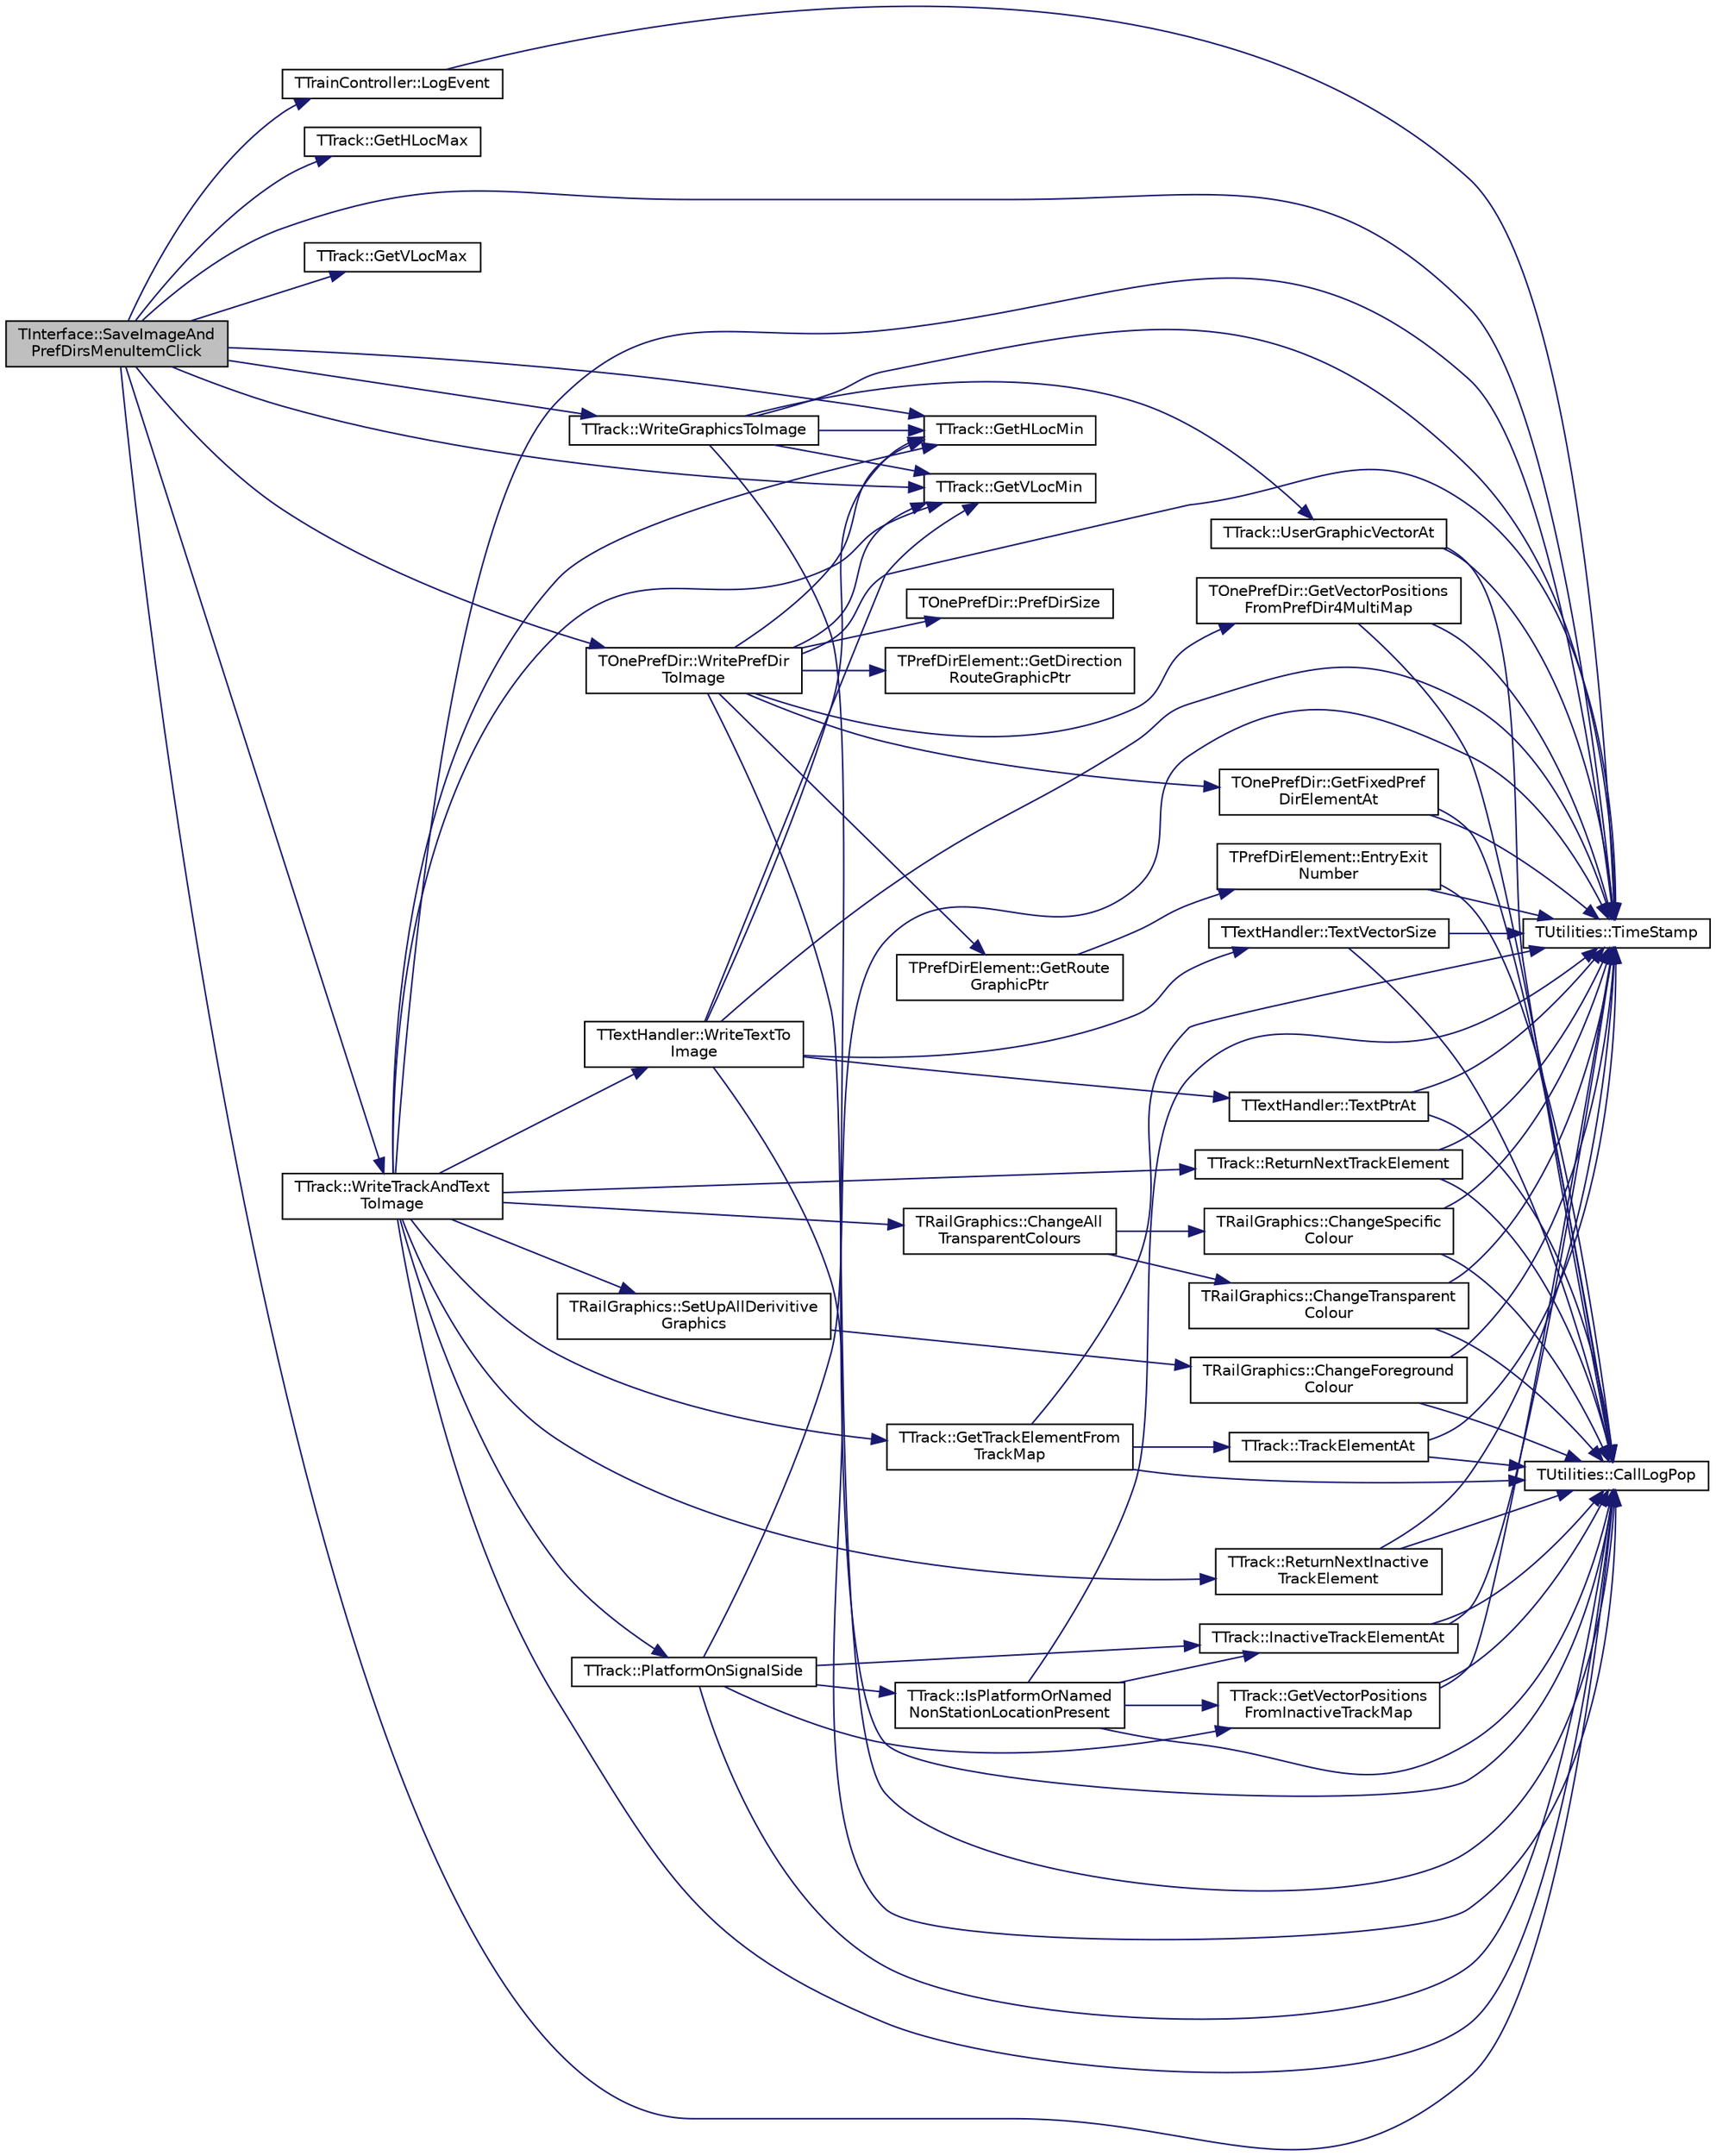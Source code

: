 digraph "TInterface::SaveImageAndPrefDirsMenuItemClick"
{
 // INTERACTIVE_SVG=YES
 // LATEX_PDF_SIZE
  edge [fontname="Helvetica",fontsize="10",labelfontname="Helvetica",labelfontsize="10"];
  node [fontname="Helvetica",fontsize="10",shape=record];
  rankdir="LR";
  Node1 [label="TInterface::SaveImageAnd\lPrefDirsMenuItemClick",height=0.2,width=0.4,color="black", fillcolor="grey75", style="filled", fontcolor="black",tooltip=" "];
  Node1 -> Node2 [color="midnightblue",fontsize="10",style="solid",fontname="Helvetica"];
  Node2 [label="TUtilities::CallLogPop",height=0.2,width=0.4,color="black", fillcolor="white", style="filled",URL="$class_t_utilities.html#ae1eddca13cc3c492839e131f40ec21c0",tooltip="pops the last entry off the call stack, throws an error if called when empty"];
  Node1 -> Node3 [color="midnightblue",fontsize="10",style="solid",fontname="Helvetica"];
  Node3 [label="TTrack::GetHLocMax",height=0.2,width=0.4,color="black", fillcolor="white", style="filled",URL="$class_t_track.html#a750354d5deccaf7ccdbe8afe8f0f8e35",tooltip=" "];
  Node1 -> Node4 [color="midnightblue",fontsize="10",style="solid",fontname="Helvetica"];
  Node4 [label="TTrack::GetHLocMin",height=0.2,width=0.4,color="black", fillcolor="white", style="filled",URL="$class_t_track.html#a5d25871e34f26d3c4c878fd4707ed375",tooltip=" "];
  Node1 -> Node5 [color="midnightblue",fontsize="10",style="solid",fontname="Helvetica"];
  Node5 [label="TTrack::GetVLocMax",height=0.2,width=0.4,color="black", fillcolor="white", style="filled",URL="$class_t_track.html#a5c13595c171f5c7e4aaa6dfc18f4359f",tooltip=" "];
  Node1 -> Node6 [color="midnightblue",fontsize="10",style="solid",fontname="Helvetica"];
  Node6 [label="TTrack::GetVLocMin",height=0.2,width=0.4,color="black", fillcolor="white", style="filled",URL="$class_t_track.html#ac42bd1e1e148a91396310b1077d2d8e0",tooltip=" "];
  Node1 -> Node7 [color="midnightblue",fontsize="10",style="solid",fontname="Helvetica"];
  Node7 [label="TTrainController::LogEvent",height=0.2,width=0.4,color="black", fillcolor="white", style="filled",URL="$class_t_train_controller.html#ac88477499edd24550fae9b90b5561ed1",tooltip="store Str to the event log - moved from TUtilities for v0.6 so can record the tt clock value"];
  Node7 -> Node8 [color="midnightblue",fontsize="10",style="solid",fontname="Helvetica"];
  Node8 [label="TUtilities::TimeStamp",height=0.2,width=0.4,color="black", fillcolor="white", style="filled",URL="$class_t_utilities.html#a34bd6bb5305bc29afdf424f6d35a921c",tooltip="creates a string of the form 'hh:mm:ss' for use in call & event logging"];
  Node1 -> Node8 [color="midnightblue",fontsize="10",style="solid",fontname="Helvetica"];
  Node1 -> Node9 [color="midnightblue",fontsize="10",style="solid",fontname="Helvetica"];
  Node9 [label="TTrack::WriteGraphicsToImage",height=0.2,width=0.4,color="black", fillcolor="white", style="filled",URL="$class_t_track.html#a344403558e6e8c931b0fe615f930081b",tooltip="Called by SaveImageNoGridMenuItemClick, SaveImageAndGridMenuItemClick amd SaveImageAndPrefDirsMenuIte..."];
  Node9 -> Node2 [color="midnightblue",fontsize="10",style="solid",fontname="Helvetica"];
  Node9 -> Node4 [color="midnightblue",fontsize="10",style="solid",fontname="Helvetica"];
  Node9 -> Node6 [color="midnightblue",fontsize="10",style="solid",fontname="Helvetica"];
  Node9 -> Node8 [color="midnightblue",fontsize="10",style="solid",fontname="Helvetica"];
  Node9 -> Node10 [color="midnightblue",fontsize="10",style="solid",fontname="Helvetica"];
  Node10 [label="TTrack::UserGraphicVectorAt",height=0.2,width=0.4,color="black", fillcolor="white", style="filled",URL="$class_t_track.html#a1092232428ee654facf8f53340c13f74",tooltip="A range-checked version of UserGraphicVector.at(At)"];
  Node10 -> Node2 [color="midnightblue",fontsize="10",style="solid",fontname="Helvetica"];
  Node10 -> Node8 [color="midnightblue",fontsize="10",style="solid",fontname="Helvetica"];
  Node1 -> Node11 [color="midnightblue",fontsize="10",style="solid",fontname="Helvetica"];
  Node11 [label="TOnePrefDir::WritePrefDir\lToImage",height=0.2,width=0.4,color="black", fillcolor="white", style="filled",URL="$class_t_one_pref_dir.html#af87440e0ace47b20c8a874c51b314064",tooltip="Used when creating a bitmap image to display preferred directions (as on screen during 'Set preferred..."];
  Node11 -> Node2 [color="midnightblue",fontsize="10",style="solid",fontname="Helvetica"];
  Node11 -> Node12 [color="midnightblue",fontsize="10",style="solid",fontname="Helvetica"];
  Node12 [label="TPrefDirElement::GetDirection\lRouteGraphicPtr",height=0.2,width=0.4,color="black", fillcolor="white", style="filled",URL="$class_t_pref_dir_element.html#a3a31ae39854d89213a06010dcb8d2b34",tooltip="picks up the green or red route direction graphic"];
  Node11 -> Node13 [color="midnightblue",fontsize="10",style="solid",fontname="Helvetica"];
  Node13 [label="TOnePrefDir::GetFixedPref\lDirElementAt",height=0.2,width=0.4,color="black", fillcolor="white", style="filled",URL="$class_t_one_pref_dir.html#a5b67e5aaa86d324229aedc68f32f32b8",tooltip="Return a non-modifiable element at PrefDirVector position 'At'."];
  Node13 -> Node2 [color="midnightblue",fontsize="10",style="solid",fontname="Helvetica"];
  Node13 -> Node8 [color="midnightblue",fontsize="10",style="solid",fontname="Helvetica"];
  Node11 -> Node4 [color="midnightblue",fontsize="10",style="solid",fontname="Helvetica"];
  Node11 -> Node14 [color="midnightblue",fontsize="10",style="solid",fontname="Helvetica"];
  Node14 [label="TPrefDirElement::GetRoute\lGraphicPtr",height=0.2,width=0.4,color="black", fillcolor="white", style="filled",URL="$class_t_pref_dir_element.html#acc8674681c7b4eda8ce8551abdae9680",tooltip="picks up the appropriate route graphic"];
  Node14 -> Node15 [color="midnightblue",fontsize="10",style="solid",fontname="Helvetica"];
  Node15 [label="TPrefDirElement::EntryExit\lNumber",height=0.2,width=0.4,color="black", fillcolor="white", style="filled",URL="$class_t_pref_dir_element.html#ae8ee9f59578f80d23aebfdb9fff041d4",tooltip="determines and loads EXNumber (see above)"];
  Node15 -> Node2 [color="midnightblue",fontsize="10",style="solid",fontname="Helvetica"];
  Node15 -> Node8 [color="midnightblue",fontsize="10",style="solid",fontname="Helvetica"];
  Node11 -> Node16 [color="midnightblue",fontsize="10",style="solid",fontname="Helvetica"];
  Node16 [label="TOnePrefDir::GetVectorPositions\lFromPrefDir4MultiMap",height=0.2,width=0.4,color="black", fillcolor="white", style="filled",URL="$class_t_one_pref_dir.html#a820f6cc109de519289e6a63dac835ebc",tooltip="Return up to 4 vector positions for a given HLoc & VLoc; unused values return -1."];
  Node16 -> Node2 [color="midnightblue",fontsize="10",style="solid",fontname="Helvetica"];
  Node16 -> Node8 [color="midnightblue",fontsize="10",style="solid",fontname="Helvetica"];
  Node11 -> Node6 [color="midnightblue",fontsize="10",style="solid",fontname="Helvetica"];
  Node11 -> Node17 [color="midnightblue",fontsize="10",style="solid",fontname="Helvetica"];
  Node17 [label="TOnePrefDir::PrefDirSize",height=0.2,width=0.4,color="black", fillcolor="white", style="filled",URL="$class_t_one_pref_dir.html#a29d013bf730e23d27fdb2c390e3a14da",tooltip="Return the vector size."];
  Node11 -> Node8 [color="midnightblue",fontsize="10",style="solid",fontname="Helvetica"];
  Node1 -> Node18 [color="midnightblue",fontsize="10",style="solid",fontname="Helvetica"];
  Node18 [label="TTrack::WriteTrackAndText\lToImage",height=0.2,width=0.4,color="black", fillcolor="white", style="filled",URL="$class_t_track.html#a909e96ff6b77c266ab82313e30018cd4",tooltip="Called by TInterface::SaveImageNoGrid1Click, TInterface::SaveImageAndGrid1Click and TInterface::SaveI..."];
  Node18 -> Node2 [color="midnightblue",fontsize="10",style="solid",fontname="Helvetica"];
  Node18 -> Node19 [color="midnightblue",fontsize="10",style="solid",fontname="Helvetica"];
  Node19 [label="TRailGraphics::ChangeAll\lTransparentColours",height=0.2,width=0.4,color="black", fillcolor="white", style="filled",URL="$class_t_rail_graphics.html#a5121c6d8b8fa69eefc293ca51cddce88",tooltip="Uses 'ChangeTransparentColour' method to change each graphic in turn."];
  Node19 -> Node20 [color="midnightblue",fontsize="10",style="solid",fontname="Helvetica"];
  Node20 [label="TRailGraphics::ChangeSpecific\lColour",height=0.2,width=0.4,color="black", fillcolor="white", style="filled",URL="$class_t_rail_graphics.html#ac4e48e6ee19e01724adb0d490762d548",tooltip=" "];
  Node20 -> Node2 [color="midnightblue",fontsize="10",style="solid",fontname="Helvetica"];
  Node20 -> Node8 [color="midnightblue",fontsize="10",style="solid",fontname="Helvetica"];
  Node19 -> Node21 [color="midnightblue",fontsize="10",style="solid",fontname="Helvetica"];
  Node21 [label="TRailGraphics::ChangeTransparent\lColour",height=0.2,width=0.4,color="black", fillcolor="white", style="filled",URL="$class_t_rail_graphics.html#a89a3e3a91129c4d02f4606478781b519",tooltip=" "];
  Node21 -> Node2 [color="midnightblue",fontsize="10",style="solid",fontname="Helvetica"];
  Node21 -> Node8 [color="midnightblue",fontsize="10",style="solid",fontname="Helvetica"];
  Node18 -> Node4 [color="midnightblue",fontsize="10",style="solid",fontname="Helvetica"];
  Node18 -> Node22 [color="midnightblue",fontsize="10",style="solid",fontname="Helvetica"];
  Node22 [label="TTrack::GetTrackElementFrom\lTrackMap",height=0.2,width=0.4,color="black", fillcolor="white", style="filled",URL="$class_t_track.html#aeb60286bc570dbafab64fe6dc06af2e4",tooltip="Return a reference to the element at HLoc & VLoc, if no element is found an error is thrown."];
  Node22 -> Node2 [color="midnightblue",fontsize="10",style="solid",fontname="Helvetica"];
  Node22 -> Node8 [color="midnightblue",fontsize="10",style="solid",fontname="Helvetica"];
  Node22 -> Node23 [color="midnightblue",fontsize="10",style="solid",fontname="Helvetica"];
  Node23 [label="TTrack::TrackElementAt",height=0.2,width=0.4,color="black", fillcolor="white", style="filled",URL="$class_t_track.html#ad377e5a1f152f2e89832c0f9bcfd261f",tooltip="A range-checked version of TrackVector.at(At)"];
  Node23 -> Node2 [color="midnightblue",fontsize="10",style="solid",fontname="Helvetica"];
  Node23 -> Node8 [color="midnightblue",fontsize="10",style="solid",fontname="Helvetica"];
  Node18 -> Node6 [color="midnightblue",fontsize="10",style="solid",fontname="Helvetica"];
  Node18 -> Node24 [color="midnightblue",fontsize="10",style="solid",fontname="Helvetica"];
  Node24 [label="TTrack::PlatformOnSignalSide",height=0.2,width=0.4,color="black", fillcolor="white", style="filled",URL="$class_t_track.html#a7c2888cb7acea2b9c65c5f9cc538df66",tooltip="Check whether there is a platform present at HLoc & VLoc at the same side as the signal represented b..."];
  Node24 -> Node2 [color="midnightblue",fontsize="10",style="solid",fontname="Helvetica"];
  Node24 -> Node25 [color="midnightblue",fontsize="10",style="solid",fontname="Helvetica"];
  Node25 [label="TTrack::GetVectorPositions\lFromInactiveTrackMap",height=0.2,width=0.4,color="black", fillcolor="white", style="filled",URL="$class_t_track.html#a418966e6fefb71b9d0c9b941197832da",tooltip="Similar to GetVectorPositionFromTrackMap but for inactive elements, a pair is returned because there ..."];
  Node25 -> Node2 [color="midnightblue",fontsize="10",style="solid",fontname="Helvetica"];
  Node25 -> Node8 [color="midnightblue",fontsize="10",style="solid",fontname="Helvetica"];
  Node24 -> Node26 [color="midnightblue",fontsize="10",style="solid",fontname="Helvetica"];
  Node26 [label="TTrack::InactiveTrackElementAt",height=0.2,width=0.4,color="black", fillcolor="white", style="filled",URL="$class_t_track.html#a51f89cf70e94b037f6378cd78003d82b",tooltip="A range-checked version of InactiveTrackVector.at(At)"];
  Node26 -> Node2 [color="midnightblue",fontsize="10",style="solid",fontname="Helvetica"];
  Node26 -> Node8 [color="midnightblue",fontsize="10",style="solid",fontname="Helvetica"];
  Node24 -> Node27 [color="midnightblue",fontsize="10",style="solid",fontname="Helvetica"];
  Node27 [label="TTrack::IsPlatformOrNamed\lNonStationLocationPresent",height=0.2,width=0.4,color="black", fillcolor="white", style="filled",URL="$class_t_track.html#adbec6561f4ecd2fa1dabf3e41502b085",tooltip="True if a non-station named location or platform at HLoc & VLoc."];
  Node27 -> Node2 [color="midnightblue",fontsize="10",style="solid",fontname="Helvetica"];
  Node27 -> Node25 [color="midnightblue",fontsize="10",style="solid",fontname="Helvetica"];
  Node27 -> Node26 [color="midnightblue",fontsize="10",style="solid",fontname="Helvetica"];
  Node27 -> Node8 [color="midnightblue",fontsize="10",style="solid",fontname="Helvetica"];
  Node24 -> Node8 [color="midnightblue",fontsize="10",style="solid",fontname="Helvetica"];
  Node18 -> Node28 [color="midnightblue",fontsize="10",style="solid",fontname="Helvetica"];
  Node28 [label="TTrack::ReturnNextInactive\lTrackElement",height=0.2,width=0.4,color="black", fillcolor="white", style="filled",URL="$class_t_track.html#a58a2afacadd0f564b474ac0faabc88d4",tooltip="Return a reference to the inactive track element pointed to by NextTrackElementPtr (during zoomed-in ..."];
  Node28 -> Node2 [color="midnightblue",fontsize="10",style="solid",fontname="Helvetica"];
  Node28 -> Node8 [color="midnightblue",fontsize="10",style="solid",fontname="Helvetica"];
  Node18 -> Node29 [color="midnightblue",fontsize="10",style="solid",fontname="Helvetica"];
  Node29 [label="TTrack::ReturnNextTrackElement",height=0.2,width=0.4,color="black", fillcolor="white", style="filled",URL="$class_t_track.html#a90e1db27659603b72a703c017ee576c8",tooltip="Return a reference to the active track element pointed to by NextTrackElementPtr (during zoomed-in or..."];
  Node29 -> Node2 [color="midnightblue",fontsize="10",style="solid",fontname="Helvetica"];
  Node29 -> Node8 [color="midnightblue",fontsize="10",style="solid",fontname="Helvetica"];
  Node18 -> Node30 [color="midnightblue",fontsize="10",style="solid",fontname="Helvetica"];
  Node30 [label="TRailGraphics::SetUpAllDerivitive\lGraphics",height=0.2,width=0.4,color="black", fillcolor="white", style="filled",URL="$class_t_rail_graphics.html#ae19696d461eea07c5444ed4c9714acf3",tooltip=" "];
  Node30 -> Node31 [color="midnightblue",fontsize="10",style="solid",fontname="Helvetica"];
  Node31 [label="TRailGraphics::ChangeForeground\lColour",height=0.2,width=0.4,color="black", fillcolor="white", style="filled",URL="$class_t_rail_graphics.html#aa2dace651659e084ec23c9961f5819b1",tooltip=" "];
  Node31 -> Node2 [color="midnightblue",fontsize="10",style="solid",fontname="Helvetica"];
  Node31 -> Node8 [color="midnightblue",fontsize="10",style="solid",fontname="Helvetica"];
  Node18 -> Node8 [color="midnightblue",fontsize="10",style="solid",fontname="Helvetica"];
  Node18 -> Node32 [color="midnightblue",fontsize="10",style="solid",fontname="Helvetica"];
  Node32 [label="TTextHandler::WriteTextTo\lImage",height=0.2,width=0.4,color="black", fillcolor="white", style="filled",URL="$class_t_text_handler.html#a7d202827ae62cd288a07431579977539",tooltip="write all items in TextVector to the railway image in 'Bitmap'"];
  Node32 -> Node2 [color="midnightblue",fontsize="10",style="solid",fontname="Helvetica"];
  Node32 -> Node4 [color="midnightblue",fontsize="10",style="solid",fontname="Helvetica"];
  Node32 -> Node6 [color="midnightblue",fontsize="10",style="solid",fontname="Helvetica"];
  Node32 -> Node33 [color="midnightblue",fontsize="10",style="solid",fontname="Helvetica"];
  Node33 [label="TTextHandler::TextPtrAt",height=0.2,width=0.4,color="black", fillcolor="white", style="filled",URL="$class_t_text_handler.html#ac478536f458d9cda8a841953672f6525",tooltip="return the text item at position 'At' in TextVector (carries out range checking)"];
  Node33 -> Node2 [color="midnightblue",fontsize="10",style="solid",fontname="Helvetica"];
  Node33 -> Node8 [color="midnightblue",fontsize="10",style="solid",fontname="Helvetica"];
  Node32 -> Node34 [color="midnightblue",fontsize="10",style="solid",fontname="Helvetica"];
  Node34 [label="TTextHandler::TextVectorSize",height=0.2,width=0.4,color="black", fillcolor="white", style="filled",URL="$class_t_text_handler.html#a7dfd4e30235878fb01e7387715e0cb0f",tooltip="return the number of items in TextVector"];
  Node34 -> Node2 [color="midnightblue",fontsize="10",style="solid",fontname="Helvetica"];
  Node34 -> Node8 [color="midnightblue",fontsize="10",style="solid",fontname="Helvetica"];
  Node32 -> Node8 [color="midnightblue",fontsize="10",style="solid",fontname="Helvetica"];
}
